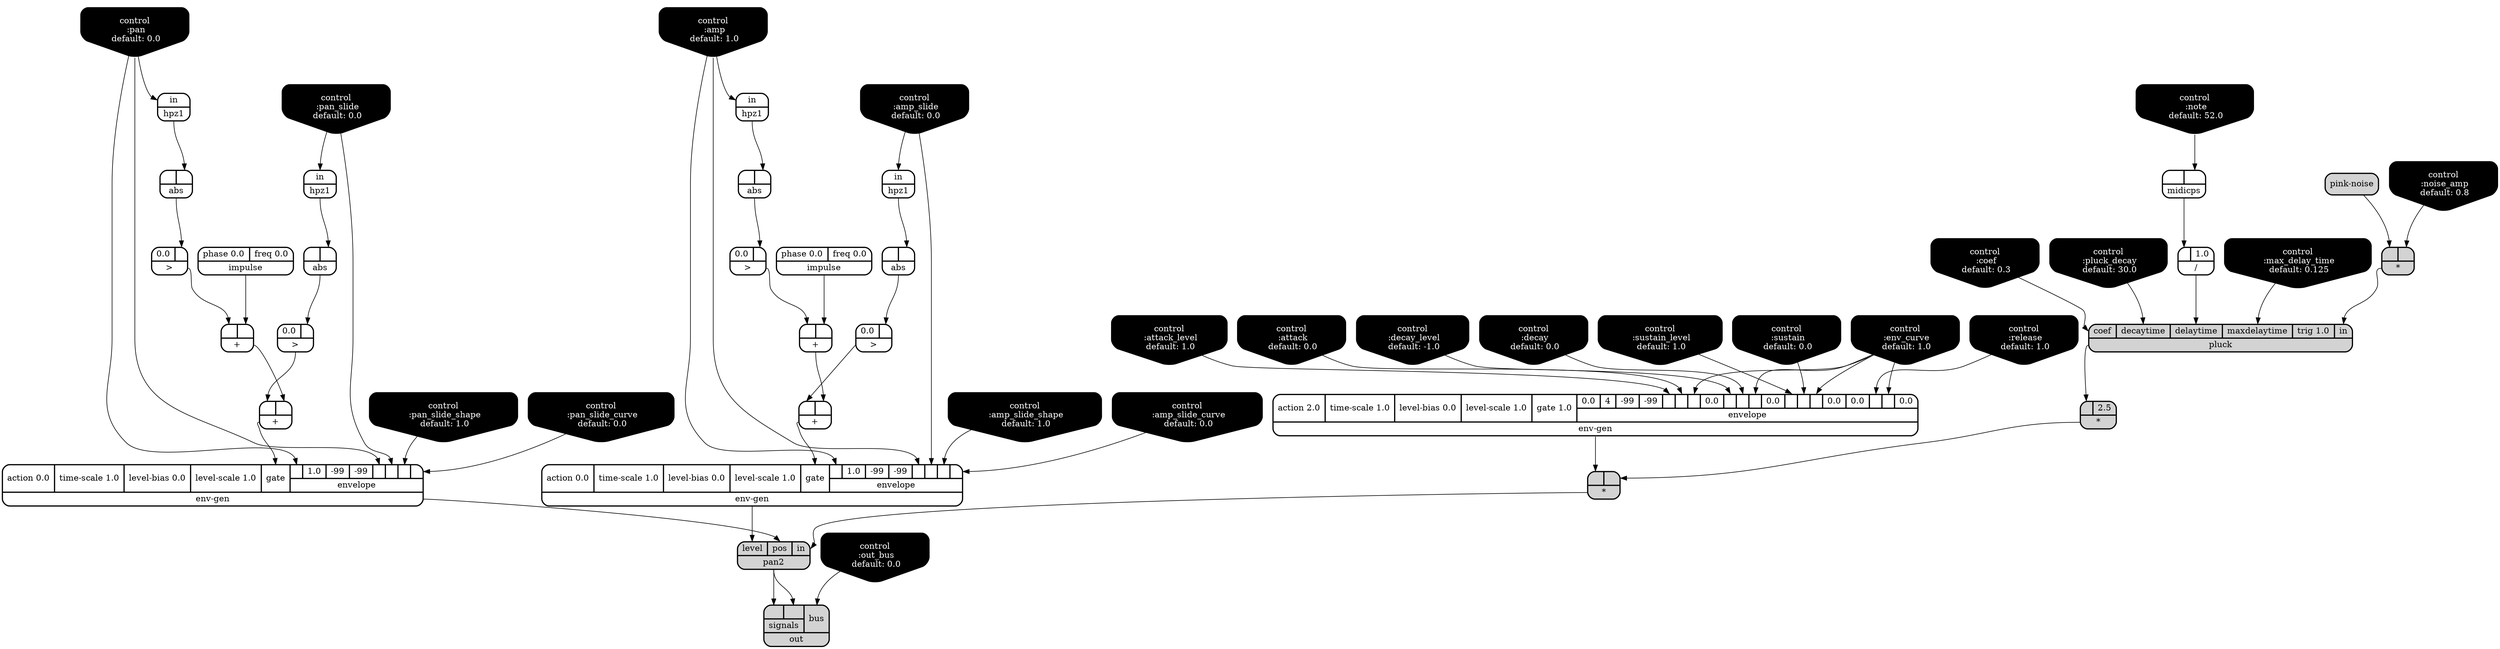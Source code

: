 digraph synthdef {
31 [label = "{{ <b> |<a> } |<__UG_NAME__>* }" style="filled, bold, rounded"  shape=record rankdir=LR];
35 [label = "{{ <b> |<a> 2.5} |<__UG_NAME__>* }" style="filled, bold, rounded"  shape=record rankdir=LR];
48 [label = "{{ <b> |<a> } |<__UG_NAME__>* }" style="filled, bold, rounded"  shape=record rankdir=LR];
38 [label = "{{ <b> |<a> } |<__UG_NAME__>+ }" style="bold, rounded" shape=record rankdir=LR];
39 [label = "{{ <b> |<a> } |<__UG_NAME__>+ }" style="bold, rounded" shape=record rankdir=LR];
41 [label = "{{ <b> |<a> } |<__UG_NAME__>+ }" style="bold, rounded" shape=record rankdir=LR];
45 [label = "{{ <b> |<a> } |<__UG_NAME__>+ }" style="bold, rounded" shape=record rankdir=LR];
33 [label = "{{ <b> |<a> 1.0} |<__UG_NAME__>/ }" style="bold, rounded" shape=record rankdir=LR];
27 [label = "{{ <b> 0.0|<a> } |<__UG_NAME__>\> }" style="bold, rounded" shape=record rankdir=LR];
30 [label = "{{ <b> 0.0|<a> } |<__UG_NAME__>\> }" style="bold, rounded" shape=record rankdir=LR];
40 [label = "{{ <b> 0.0|<a> } |<__UG_NAME__>\> }" style="bold, rounded" shape=record rankdir=LR];
44 [label = "{{ <b> 0.0|<a> } |<__UG_NAME__>\> }" style="bold, rounded" shape=record rankdir=LR];
24 [label = "{{ <b> |<a> } |<__UG_NAME__>abs }" style="bold, rounded" shape=record rankdir=LR];
26 [label = "{{ <b> |<a> } |<__UG_NAME__>abs }" style="bold, rounded" shape=record rankdir=LR];
29 [label = "{{ <b> |<a> } |<__UG_NAME__>abs }" style="bold, rounded" shape=record rankdir=LR];
43 [label = "{{ <b> |<a> } |<__UG_NAME__>abs }" style="bold, rounded" shape=record rankdir=LR];
0 [label = "control
 :note
 default: 52.0" shape=invhouse style="rounded, filled, bold" fillcolor=black fontcolor=white ]; 
1 [label = "control
 :amp
 default: 1.0" shape=invhouse style="rounded, filled, bold" fillcolor=black fontcolor=white ]; 
2 [label = "control
 :amp_slide
 default: 0.0" shape=invhouse style="rounded, filled, bold" fillcolor=black fontcolor=white ]; 
3 [label = "control
 :amp_slide_shape
 default: 1.0" shape=invhouse style="rounded, filled, bold" fillcolor=black fontcolor=white ]; 
4 [label = "control
 :amp_slide_curve
 default: 0.0" shape=invhouse style="rounded, filled, bold" fillcolor=black fontcolor=white ]; 
5 [label = "control
 :pan
 default: 0.0" shape=invhouse style="rounded, filled, bold" fillcolor=black fontcolor=white ]; 
6 [label = "control
 :pan_slide
 default: 0.0" shape=invhouse style="rounded, filled, bold" fillcolor=black fontcolor=white ]; 
7 [label = "control
 :pan_slide_shape
 default: 1.0" shape=invhouse style="rounded, filled, bold" fillcolor=black fontcolor=white ]; 
8 [label = "control
 :pan_slide_curve
 default: 0.0" shape=invhouse style="rounded, filled, bold" fillcolor=black fontcolor=white ]; 
9 [label = "control
 :attack
 default: 0.0" shape=invhouse style="rounded, filled, bold" fillcolor=black fontcolor=white ]; 
10 [label = "control
 :decay
 default: 0.0" shape=invhouse style="rounded, filled, bold" fillcolor=black fontcolor=white ]; 
11 [label = "control
 :sustain
 default: 0.0" shape=invhouse style="rounded, filled, bold" fillcolor=black fontcolor=white ]; 
12 [label = "control
 :release
 default: 1.0" shape=invhouse style="rounded, filled, bold" fillcolor=black fontcolor=white ]; 
13 [label = "control
 :attack_level
 default: 1.0" shape=invhouse style="rounded, filled, bold" fillcolor=black fontcolor=white ]; 
14 [label = "control
 :decay_level
 default: -1.0" shape=invhouse style="rounded, filled, bold" fillcolor=black fontcolor=white ]; 
15 [label = "control
 :sustain_level
 default: 1.0" shape=invhouse style="rounded, filled, bold" fillcolor=black fontcolor=white ]; 
16 [label = "control
 :env_curve
 default: 1.0" shape=invhouse style="rounded, filled, bold" fillcolor=black fontcolor=white ]; 
17 [label = "control
 :noise_amp
 default: 0.8" shape=invhouse style="rounded, filled, bold" fillcolor=black fontcolor=white ]; 
18 [label = "control
 :max_delay_time
 default: 0.125" shape=invhouse style="rounded, filled, bold" fillcolor=black fontcolor=white ]; 
19 [label = "control
 :pluck_decay
 default: 30.0" shape=invhouse style="rounded, filled, bold" fillcolor=black fontcolor=white ]; 
20 [label = "control
 :coef
 default: 0.3" shape=invhouse style="rounded, filled, bold" fillcolor=black fontcolor=white ]; 
21 [label = "control
 :out_bus
 default: 0.0" shape=invhouse style="rounded, filled, bold" fillcolor=black fontcolor=white ]; 
46 [label = "{{ <action> action 0.0|<time____scale> time-scale 1.0|<level____bias> level-bias 0.0|<level____scale> level-scale 1.0|<gate> gate|{{<envelope___control___0>|1.0|-99|-99|<envelope___control___4>|<envelope___control___5>|<envelope___control___6>|<envelope___control___7>}|envelope}} |<__UG_NAME__>env-gen }" style="bold, rounded" shape=record rankdir=LR];
47 [label = "{{ <action> action 2.0|<time____scale> time-scale 1.0|<level____bias> level-bias 0.0|<level____scale> level-scale 1.0|<gate> gate 1.0|{{0.0|4|-99|-99|<envelope___control___4>|<envelope___control___5>|<envelope___control___6>|0.0|<envelope___control___8>|<envelope___control___9>|<envelope___control___10>|0.0|<envelope___control___12>|<envelope___control___13>|<envelope___control___14>|0.0|0.0|<envelope___control___17>|<envelope___control___18>|0.0}|envelope}} |<__UG_NAME__>env-gen }" style="bold, rounded" shape=record rankdir=LR];
49 [label = "{{ <action> action 0.0|<time____scale> time-scale 1.0|<level____bias> level-bias 0.0|<level____scale> level-scale 1.0|<gate> gate|{{<envelope___control___0>|1.0|-99|-99|<envelope___control___4>|<envelope___control___5>|<envelope___control___6>|<envelope___control___7>}|envelope}} |<__UG_NAME__>env-gen }" style="bold, rounded" shape=record rankdir=LR];
23 [label = "{{ <in> in} |<__UG_NAME__>hpz1 }" style="bold, rounded" shape=record rankdir=LR];
25 [label = "{{ <in> in} |<__UG_NAME__>hpz1 }" style="bold, rounded" shape=record rankdir=LR];
28 [label = "{{ <in> in} |<__UG_NAME__>hpz1 }" style="bold, rounded" shape=record rankdir=LR];
42 [label = "{{ <in> in} |<__UG_NAME__>hpz1 }" style="bold, rounded" shape=record rankdir=LR];
36 [label = "{{ <phase> phase 0.0|<freq> freq 0.0} |<__UG_NAME__>impulse }" style="bold, rounded" shape=record rankdir=LR];
37 [label = "{{ <phase> phase 0.0|<freq> freq 0.0} |<__UG_NAME__>impulse }" style="bold, rounded" shape=record rankdir=LR];
32 [label = "{{ <b> |<a> } |<__UG_NAME__>midicps }" style="bold, rounded" shape=record rankdir=LR];
51 [label = "{{ {{<signals___pan2___0>|<signals___pan2___1>}|signals}|<bus> bus} |<__UG_NAME__>out }" style="filled, bold, rounded"  shape=record rankdir=LR];
50 [label = "{{ <level> level|<pos> pos|<in> in} |<__UG_NAME__>pan2 }" style="filled, bold, rounded"  shape=record rankdir=LR];
22 [label = "{<__UG_NAME__>pink-noise }" style="filled, bold, rounded"  shape=record rankdir=LR];
34 [label = "{{ <coef> coef|<decaytime> decaytime|<delaytime> delaytime|<maxdelaytime> maxdelaytime|<trig> trig 1.0|<in> in} |<__UG_NAME__>pluck }" style="filled, bold, rounded"  shape=record rankdir=LR];

17:__UG_NAME__ -> 31:a ;
22:__UG_NAME__ -> 31:b ;
34:__UG_NAME__ -> 35:b ;
35:__UG_NAME__ -> 48:a ;
47:__UG_NAME__ -> 48:b ;
37:__UG_NAME__ -> 38:a ;
27:__UG_NAME__ -> 38:b ;
38:__UG_NAME__ -> 39:a ;
30:__UG_NAME__ -> 39:b ;
36:__UG_NAME__ -> 41:a ;
40:__UG_NAME__ -> 41:b ;
41:__UG_NAME__ -> 45:a ;
44:__UG_NAME__ -> 45:b ;
32:__UG_NAME__ -> 33:b ;
26:__UG_NAME__ -> 27:a ;
29:__UG_NAME__ -> 30:a ;
24:__UG_NAME__ -> 40:a ;
43:__UG_NAME__ -> 44:a ;
23:__UG_NAME__ -> 24:a ;
25:__UG_NAME__ -> 26:a ;
28:__UG_NAME__ -> 29:a ;
42:__UG_NAME__ -> 43:a ;
5:__UG_NAME__ -> 46:envelope___control___0 ;
5:__UG_NAME__ -> 46:envelope___control___4 ;
6:__UG_NAME__ -> 46:envelope___control___5 ;
7:__UG_NAME__ -> 46:envelope___control___6 ;
8:__UG_NAME__ -> 46:envelope___control___7 ;
45:__UG_NAME__ -> 46:gate ;
13:__UG_NAME__ -> 47:envelope___control___4 ;
9:__UG_NAME__ -> 47:envelope___control___5 ;
16:__UG_NAME__ -> 47:envelope___control___6 ;
14:__UG_NAME__ -> 47:envelope___control___8 ;
10:__UG_NAME__ -> 47:envelope___control___9 ;
16:__UG_NAME__ -> 47:envelope___control___10 ;
15:__UG_NAME__ -> 47:envelope___control___12 ;
11:__UG_NAME__ -> 47:envelope___control___13 ;
16:__UG_NAME__ -> 47:envelope___control___14 ;
12:__UG_NAME__ -> 47:envelope___control___17 ;
16:__UG_NAME__ -> 47:envelope___control___18 ;
1:__UG_NAME__ -> 49:envelope___control___0 ;
1:__UG_NAME__ -> 49:envelope___control___4 ;
2:__UG_NAME__ -> 49:envelope___control___5 ;
3:__UG_NAME__ -> 49:envelope___control___6 ;
4:__UG_NAME__ -> 49:envelope___control___7 ;
39:__UG_NAME__ -> 49:gate ;
5:__UG_NAME__ -> 23:in ;
1:__UG_NAME__ -> 25:in ;
2:__UG_NAME__ -> 28:in ;
6:__UG_NAME__ -> 42:in ;
0:__UG_NAME__ -> 32:a ;
21:__UG_NAME__ -> 51:bus ;
50:__UG_NAME__ -> 51:signals___pan2___0 ;
50:__UG_NAME__ -> 51:signals___pan2___1 ;
48:__UG_NAME__ -> 50:in ;
46:__UG_NAME__ -> 50:pos ;
49:__UG_NAME__ -> 50:level ;
31:__UG_NAME__ -> 34:in ;
18:__UG_NAME__ -> 34:maxdelaytime ;
33:__UG_NAME__ -> 34:delaytime ;
19:__UG_NAME__ -> 34:decaytime ;
20:__UG_NAME__ -> 34:coef ;

}
